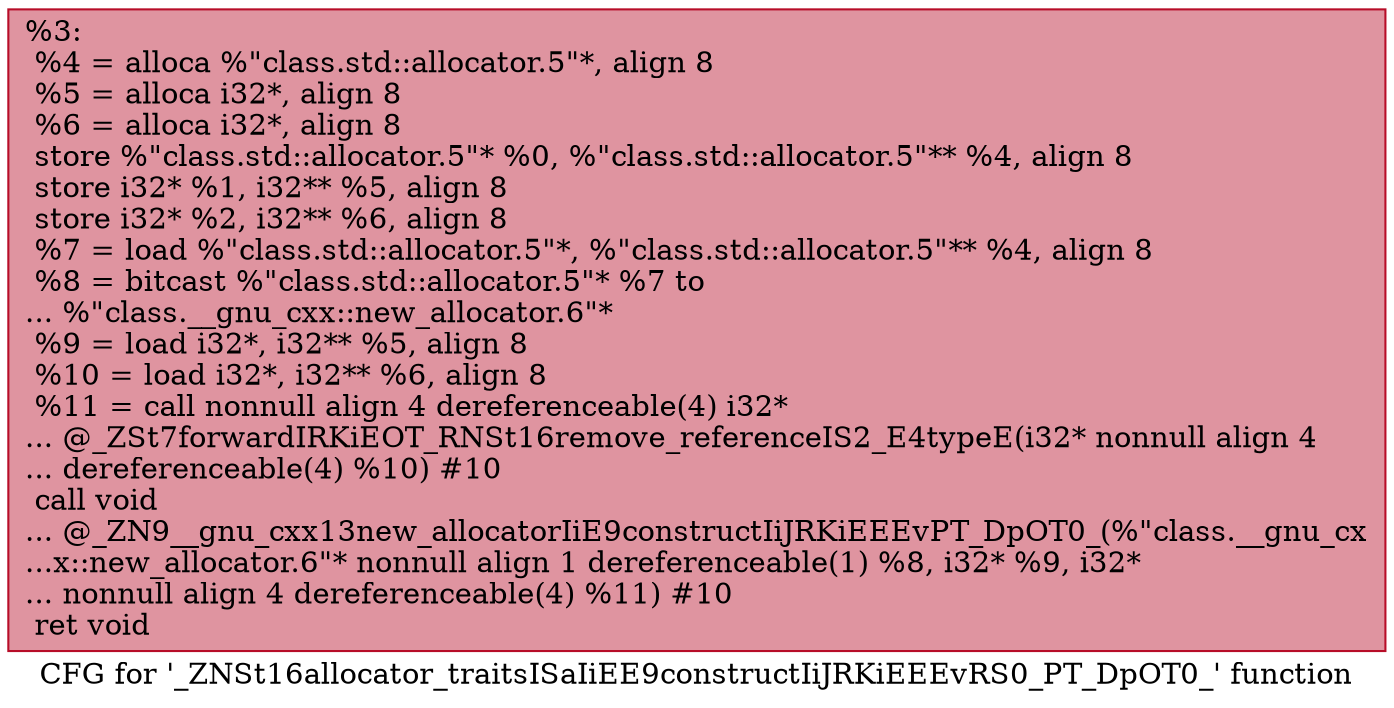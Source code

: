digraph "CFG for '_ZNSt16allocator_traitsISaIiEE9constructIiJRKiEEEvRS0_PT_DpOT0_' function" {
	label="CFG for '_ZNSt16allocator_traitsISaIiEE9constructIiJRKiEEEvRS0_PT_DpOT0_' function";

	Node0x562db9f6ba80 [shape=record,color="#b70d28ff", style=filled, fillcolor="#b70d2870",label="{%3:\l  %4 = alloca %\"class.std::allocator.5\"*, align 8\l  %5 = alloca i32*, align 8\l  %6 = alloca i32*, align 8\l  store %\"class.std::allocator.5\"* %0, %\"class.std::allocator.5\"** %4, align 8\l  store i32* %1, i32** %5, align 8\l  store i32* %2, i32** %6, align 8\l  %7 = load %\"class.std::allocator.5\"*, %\"class.std::allocator.5\"** %4, align 8\l  %8 = bitcast %\"class.std::allocator.5\"* %7 to\l... %\"class.__gnu_cxx::new_allocator.6\"*\l  %9 = load i32*, i32** %5, align 8\l  %10 = load i32*, i32** %6, align 8\l  %11 = call nonnull align 4 dereferenceable(4) i32*\l... @_ZSt7forwardIRKiEOT_RNSt16remove_referenceIS2_E4typeE(i32* nonnull align 4\l... dereferenceable(4) %10) #10\l  call void\l... @_ZN9__gnu_cxx13new_allocatorIiE9constructIiJRKiEEEvPT_DpOT0_(%\"class.__gnu_cx\l...x::new_allocator.6\"* nonnull align 1 dereferenceable(1) %8, i32* %9, i32*\l... nonnull align 4 dereferenceable(4) %11) #10\l  ret void\l}"];
}
